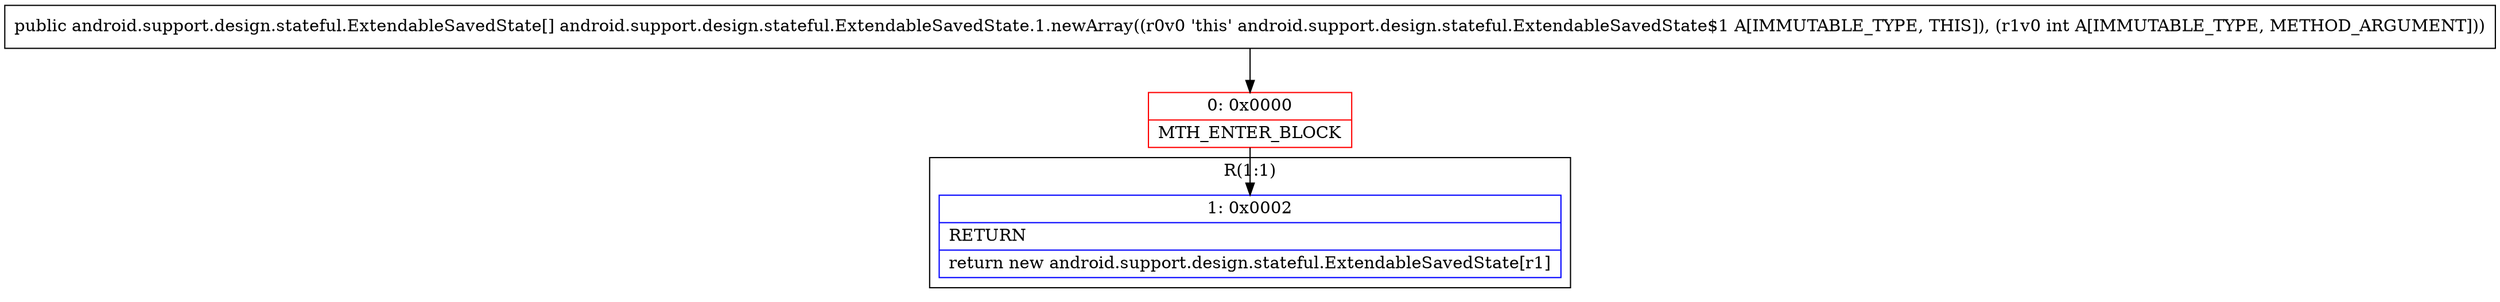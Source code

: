 digraph "CFG forandroid.support.design.stateful.ExtendableSavedState.1.newArray(I)[Landroid\/support\/design\/stateful\/ExtendableSavedState;" {
subgraph cluster_Region_698212434 {
label = "R(1:1)";
node [shape=record,color=blue];
Node_1 [shape=record,label="{1\:\ 0x0002|RETURN\l|return new android.support.design.stateful.ExtendableSavedState[r1]\l}"];
}
Node_0 [shape=record,color=red,label="{0\:\ 0x0000|MTH_ENTER_BLOCK\l}"];
MethodNode[shape=record,label="{public android.support.design.stateful.ExtendableSavedState[] android.support.design.stateful.ExtendableSavedState.1.newArray((r0v0 'this' android.support.design.stateful.ExtendableSavedState$1 A[IMMUTABLE_TYPE, THIS]), (r1v0 int A[IMMUTABLE_TYPE, METHOD_ARGUMENT])) }"];
MethodNode -> Node_0;
Node_0 -> Node_1;
}


